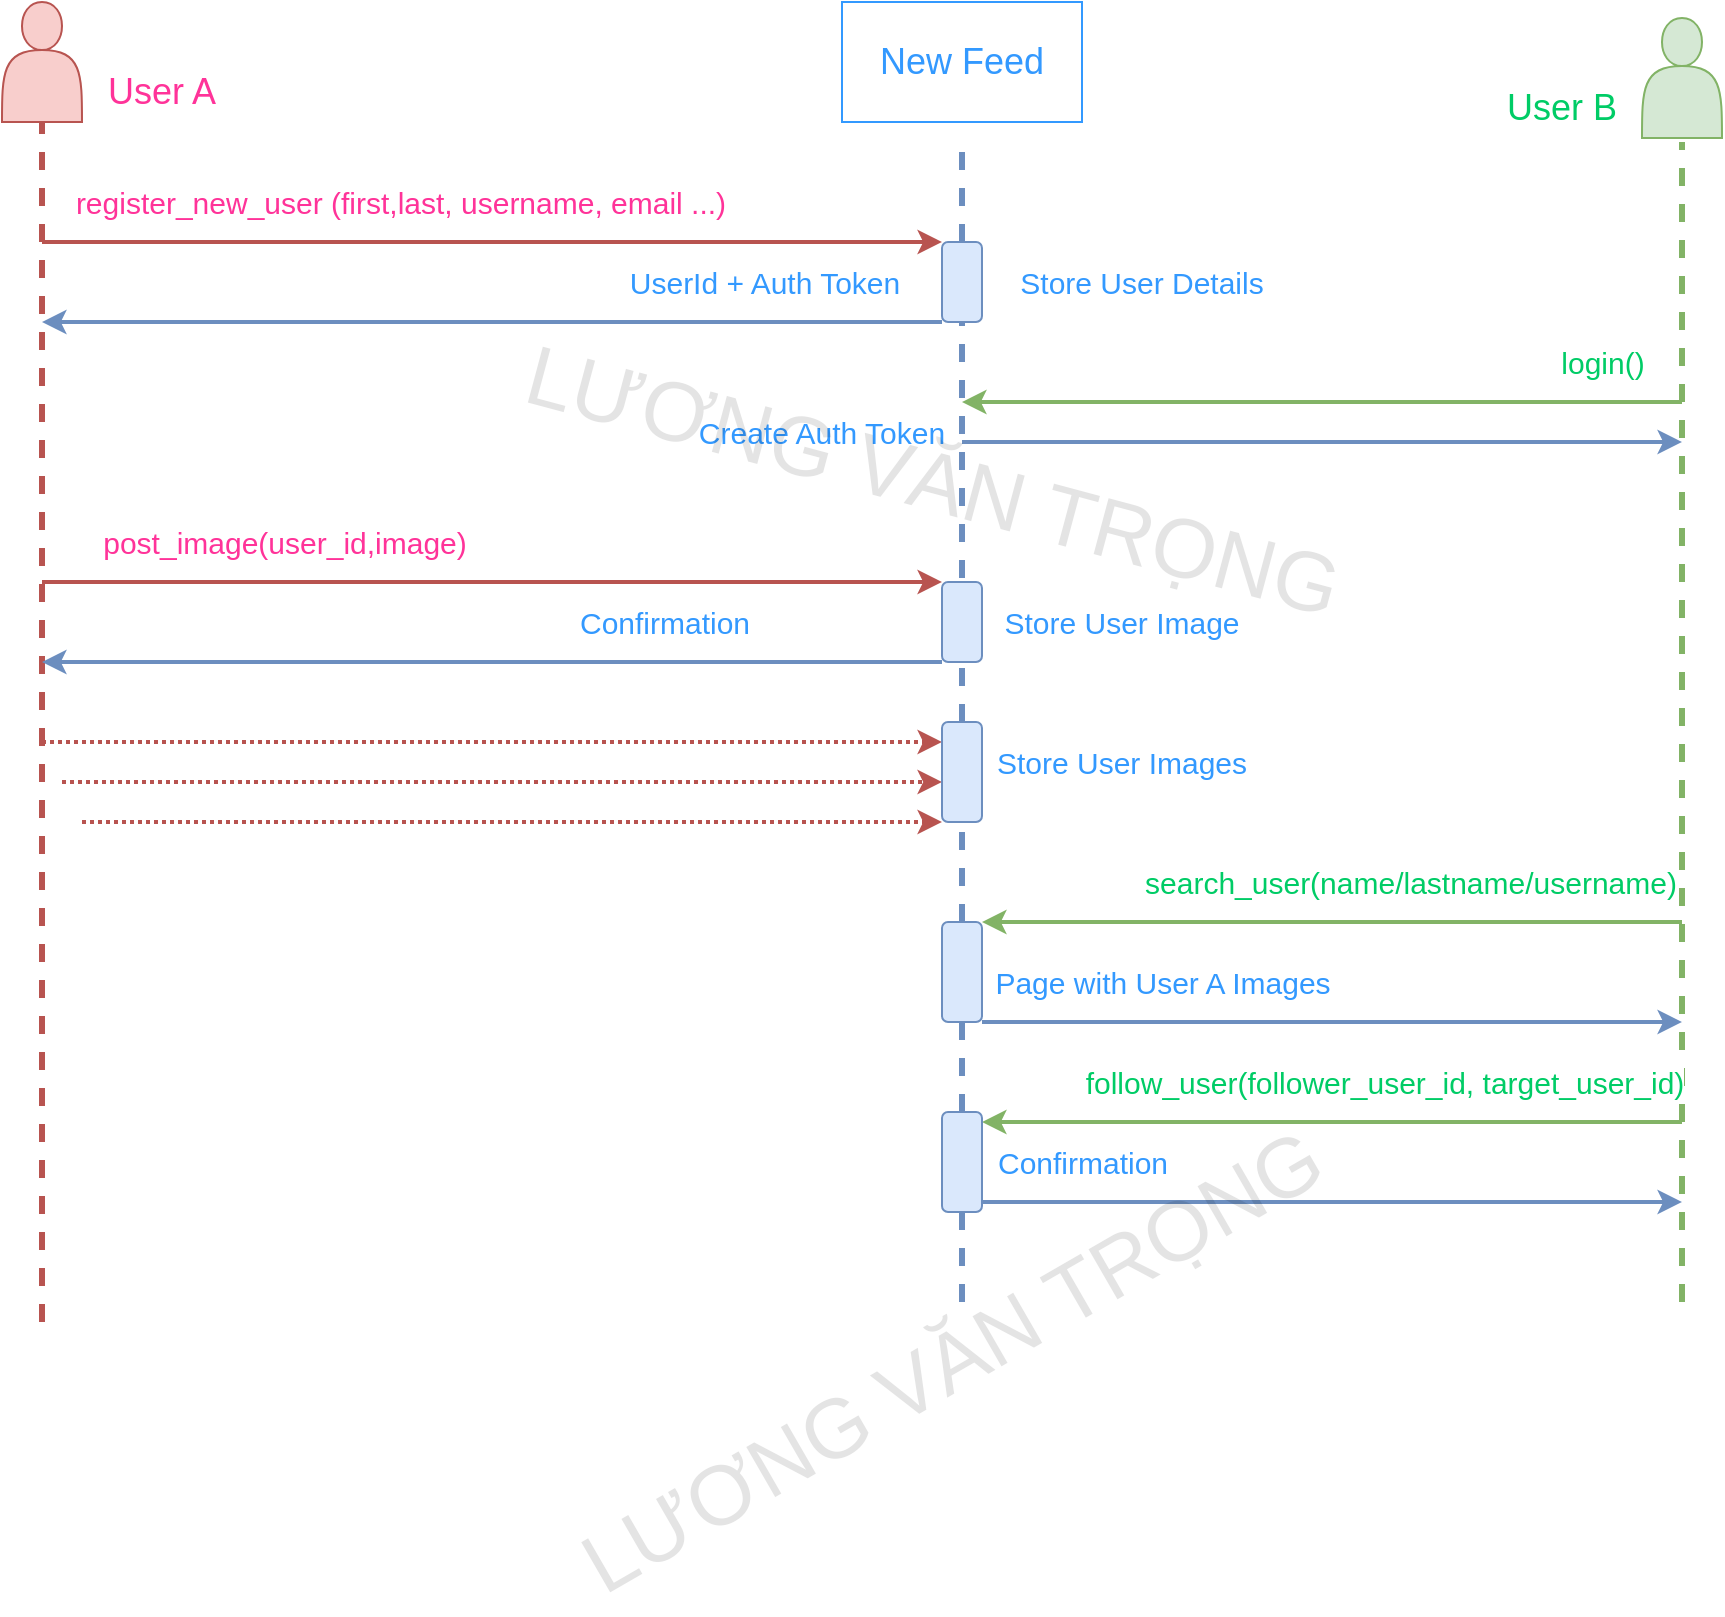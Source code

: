 <mxfile version="21.1.7" type="github">
  <diagram name="Page-1" id="2YBvvXClWsGukQMizWep">
    <mxGraphModel dx="2229" dy="771" grid="1" gridSize="10" guides="1" tooltips="1" connect="1" arrows="1" fold="1" page="1" pageScale="1" pageWidth="850" pageHeight="1100" math="0" shadow="0">
      <root>
        <mxCell id="0" />
        <mxCell id="1" parent="0" />
        <mxCell id="LCfFhCDuTouoKT35dzvF-9" value="" style="endArrow=none;dashed=1;html=1;rounded=0;entryX=0.5;entryY=1;entryDx=0;entryDy=0;strokeWidth=3;fillColor=#f8cecc;strokeColor=#b85450;" edge="1" parent="1" target="LCfFhCDuTouoKT35dzvF-10">
          <mxGeometry width="50" height="50" relative="1" as="geometry">
            <mxPoint x="-20" y="710" as="sourcePoint" />
            <mxPoint x="-20.5" y="132" as="targetPoint" />
          </mxGeometry>
        </mxCell>
        <mxCell id="LCfFhCDuTouoKT35dzvF-10" value="" style="shape=actor;whiteSpace=wrap;html=1;fillColor=#f8cecc;strokeColor=#b85450;" vertex="1" parent="1">
          <mxGeometry x="-40" y="50" width="40" height="60" as="geometry" />
        </mxCell>
        <mxCell id="LCfFhCDuTouoKT35dzvF-11" value="" style="shape=actor;whiteSpace=wrap;html=1;fillColor=#d5e8d4;strokeColor=#82b366;" vertex="1" parent="1">
          <mxGeometry x="780" y="58" width="40" height="60" as="geometry" />
        </mxCell>
        <mxCell id="LCfFhCDuTouoKT35dzvF-12" value="" style="endArrow=none;dashed=1;html=1;rounded=0;strokeWidth=3;fillColor=#dae8fc;strokeColor=#6c8ebf;" edge="1" parent="1" source="LCfFhCDuTouoKT35dzvF-17">
          <mxGeometry width="50" height="50" relative="1" as="geometry">
            <mxPoint x="440" y="510" as="sourcePoint" />
            <mxPoint x="440" y="120" as="targetPoint" />
          </mxGeometry>
        </mxCell>
        <mxCell id="LCfFhCDuTouoKT35dzvF-13" value="" style="endArrow=none;dashed=1;html=1;rounded=0;strokeWidth=3;fillColor=#d5e8d4;strokeColor=#82b366;" edge="1" parent="1">
          <mxGeometry width="50" height="50" relative="1" as="geometry">
            <mxPoint x="800" y="700" as="sourcePoint" />
            <mxPoint x="800" y="120" as="targetPoint" />
          </mxGeometry>
        </mxCell>
        <mxCell id="LCfFhCDuTouoKT35dzvF-14" value="" style="endArrow=classic;html=1;rounded=0;strokeWidth=2;fillColor=#f8cecc;strokeColor=#b85450;entryX=0;entryY=1;entryDx=0;entryDy=0;" edge="1" parent="1" target="LCfFhCDuTouoKT35dzvF-17">
          <mxGeometry width="50" height="50" relative="1" as="geometry">
            <mxPoint x="-20" y="170" as="sourcePoint" />
            <mxPoint x="440" y="170" as="targetPoint" />
          </mxGeometry>
        </mxCell>
        <mxCell id="LCfFhCDuTouoKT35dzvF-38" value="register_new_user (first,last, username, email ...)" style="edgeLabel;html=1;align=center;verticalAlign=middle;resizable=0;points=[];fontSize=15;fontColor=#FF3399;" vertex="1" connectable="0" parent="LCfFhCDuTouoKT35dzvF-14">
          <mxGeometry x="-0.774" y="1" relative="1" as="geometry">
            <mxPoint x="128" y="-19" as="offset" />
          </mxGeometry>
        </mxCell>
        <mxCell id="LCfFhCDuTouoKT35dzvF-18" value="" style="endArrow=none;dashed=1;html=1;rounded=0;strokeWidth=3;fillColor=#dae8fc;strokeColor=#6c8ebf;" edge="1" parent="1" source="LCfFhCDuTouoKT35dzvF-46" target="LCfFhCDuTouoKT35dzvF-17">
          <mxGeometry width="50" height="50" relative="1" as="geometry">
            <mxPoint x="440" y="790" as="sourcePoint" />
            <mxPoint x="440" y="120" as="targetPoint" />
          </mxGeometry>
        </mxCell>
        <mxCell id="LCfFhCDuTouoKT35dzvF-17" value="" style="rounded=1;whiteSpace=wrap;html=1;rotation=90;fillColor=#dae8fc;strokeColor=#6c8ebf;" vertex="1" parent="1">
          <mxGeometry x="420" y="180" width="40" height="20" as="geometry" />
        </mxCell>
        <mxCell id="LCfFhCDuTouoKT35dzvF-19" value="" style="endArrow=classic;html=1;rounded=0;strokeWidth=2;fillColor=#dae8fc;strokeColor=#6c8ebf;" edge="1" parent="1">
          <mxGeometry width="50" height="50" relative="1" as="geometry">
            <mxPoint x="430" y="210" as="sourcePoint" />
            <mxPoint x="-20" y="210" as="targetPoint" />
          </mxGeometry>
        </mxCell>
        <mxCell id="LCfFhCDuTouoKT35dzvF-36" value="UserId + Auth Token" style="edgeLabel;html=1;align=center;verticalAlign=middle;resizable=0;points=[];fontSize=15;fontColor=#3399FF;" vertex="1" connectable="0" parent="LCfFhCDuTouoKT35dzvF-19">
          <mxGeometry x="0.065" y="-1" relative="1" as="geometry">
            <mxPoint x="150" y="-19" as="offset" />
          </mxGeometry>
        </mxCell>
        <mxCell id="LCfFhCDuTouoKT35dzvF-21" value="Store User Details" style="text;html=1;strokeColor=none;fillColor=none;align=center;verticalAlign=middle;whiteSpace=wrap;rounded=0;fontSize=15;fontColor=#3399FF;" vertex="1" parent="1">
          <mxGeometry x="460" y="175" width="140" height="30" as="geometry" />
        </mxCell>
        <mxCell id="LCfFhCDuTouoKT35dzvF-22" value="" style="endArrow=classic;html=1;rounded=0;fillColor=#d5e8d4;strokeColor=#82b366;strokeWidth=2;" edge="1" parent="1">
          <mxGeometry width="50" height="50" relative="1" as="geometry">
            <mxPoint x="800" y="250" as="sourcePoint" />
            <mxPoint x="440" y="250" as="targetPoint" />
          </mxGeometry>
        </mxCell>
        <mxCell id="LCfFhCDuTouoKT35dzvF-42" value="login()" style="edgeLabel;html=1;align=center;verticalAlign=middle;resizable=0;points=[];fontSize=15;fontFamily=Helvetica;fontColor=#00CC66;" vertex="1" connectable="0" parent="LCfFhCDuTouoKT35dzvF-22">
          <mxGeometry x="-0.778" relative="1" as="geometry">
            <mxPoint y="-20" as="offset" />
          </mxGeometry>
        </mxCell>
        <mxCell id="LCfFhCDuTouoKT35dzvF-24" value="Create Auth Token" style="text;html=1;strokeColor=none;fillColor=none;align=center;verticalAlign=middle;whiteSpace=wrap;rounded=0;fontSize=15;fontColor=#3399FF;" vertex="1" parent="1">
          <mxGeometry x="300" y="250" width="140" height="30" as="geometry" />
        </mxCell>
        <mxCell id="LCfFhCDuTouoKT35dzvF-26" value="" style="endArrow=classic;html=1;rounded=0;strokeWidth=2;fillColor=#dae8fc;strokeColor=#6c8ebf;" edge="1" parent="1">
          <mxGeometry width="50" height="50" relative="1" as="geometry">
            <mxPoint x="440" y="270" as="sourcePoint" />
            <mxPoint x="800" y="270" as="targetPoint" />
          </mxGeometry>
        </mxCell>
        <mxCell id="LCfFhCDuTouoKT35dzvF-27" value="" style="endArrow=classic;html=1;rounded=0;fillColor=#f8cecc;strokeColor=#b85450;strokeWidth=2;entryX=0;entryY=1;entryDx=0;entryDy=0;" edge="1" parent="1" target="LCfFhCDuTouoKT35dzvF-30">
          <mxGeometry width="50" height="50" relative="1" as="geometry">
            <mxPoint x="-20" y="340" as="sourcePoint" />
            <mxPoint x="440" y="340" as="targetPoint" />
          </mxGeometry>
        </mxCell>
        <mxCell id="LCfFhCDuTouoKT35dzvF-29" value="&lt;font color=&quot;#ff3399&quot;&gt;post_image(user_id,image)&lt;/font&gt;" style="edgeLabel;html=1;align=center;verticalAlign=middle;resizable=0;points=[];fontSize=15;fontColor=#CC00CC;" vertex="1" connectable="0" parent="LCfFhCDuTouoKT35dzvF-27">
          <mxGeometry x="-0.052" y="1" relative="1" as="geometry">
            <mxPoint x="-93" y="-19" as="offset" />
          </mxGeometry>
        </mxCell>
        <mxCell id="LCfFhCDuTouoKT35dzvF-30" value="" style="rounded=1;whiteSpace=wrap;html=1;rotation=90;fillColor=#dae8fc;strokeColor=#6c8ebf;" vertex="1" parent="1">
          <mxGeometry x="420" y="350" width="40" height="20" as="geometry" />
        </mxCell>
        <mxCell id="LCfFhCDuTouoKT35dzvF-32" value="" style="endArrow=classic;html=1;rounded=0;strokeWidth=2;fillColor=#dae8fc;strokeColor=#6c8ebf;" edge="1" parent="1">
          <mxGeometry width="50" height="50" relative="1" as="geometry">
            <mxPoint x="430" y="380" as="sourcePoint" />
            <mxPoint x="-20" y="380" as="targetPoint" />
          </mxGeometry>
        </mxCell>
        <mxCell id="LCfFhCDuTouoKT35dzvF-33" value="Confirmation" style="edgeLabel;html=1;align=center;verticalAlign=middle;resizable=0;points=[];fontSize=15;fontColor=#3399FF;" vertex="1" connectable="0" parent="LCfFhCDuTouoKT35dzvF-32">
          <mxGeometry x="0.043" y="-4" relative="1" as="geometry">
            <mxPoint x="95" y="-16" as="offset" />
          </mxGeometry>
        </mxCell>
        <mxCell id="LCfFhCDuTouoKT35dzvF-34" value="Store User Image" style="text;html=1;strokeColor=none;fillColor=none;align=center;verticalAlign=middle;whiteSpace=wrap;rounded=0;fontSize=15;fontColor=#3399FF;" vertex="1" parent="1">
          <mxGeometry x="450" y="345" width="140" height="30" as="geometry" />
        </mxCell>
        <mxCell id="LCfFhCDuTouoKT35dzvF-39" value="LƯƠNG VĂN TRỌNG" style="text;html=1;strokeColor=none;fillColor=none;align=center;verticalAlign=middle;whiteSpace=wrap;rounded=0;spacingBottom=0;rotation=15;fontSize=42;fontColor=#000000;textOpacity=10;" vertex="1" parent="1">
          <mxGeometry x="213.0" y="270" width="425" height="40" as="geometry" />
        </mxCell>
        <mxCell id="LCfFhCDuTouoKT35dzvF-43" value="" style="endArrow=classic;html=1;rounded=0;fontFamily=Helvetica;fontSize=12;fontColor=default;dashed=1;dashPattern=1 1;fillColor=#f8cecc;strokeColor=#b85450;strokeWidth=2;" edge="1" parent="1">
          <mxGeometry width="50" height="50" relative="1" as="geometry">
            <mxPoint x="-20" y="420" as="sourcePoint" />
            <mxPoint x="430" y="420" as="targetPoint" />
          </mxGeometry>
        </mxCell>
        <mxCell id="LCfFhCDuTouoKT35dzvF-44" value="" style="endArrow=classic;html=1;rounded=0;fontFamily=Helvetica;fontSize=12;fontColor=default;dashed=1;dashPattern=1 1;fillColor=#f8cecc;strokeColor=#b85450;strokeWidth=2;" edge="1" parent="1">
          <mxGeometry width="50" height="50" relative="1" as="geometry">
            <mxPoint x="-10" y="440" as="sourcePoint" />
            <mxPoint x="430" y="440" as="targetPoint" />
          </mxGeometry>
        </mxCell>
        <mxCell id="LCfFhCDuTouoKT35dzvF-45" value="" style="endArrow=classic;html=1;rounded=0;fontFamily=Helvetica;fontSize=12;fontColor=default;dashed=1;dashPattern=1 1;fillColor=#f8cecc;strokeColor=#b85450;strokeWidth=2;" edge="1" parent="1">
          <mxGeometry width="50" height="50" relative="1" as="geometry">
            <mxPoint y="460" as="sourcePoint" />
            <mxPoint x="430" y="460" as="targetPoint" />
          </mxGeometry>
        </mxCell>
        <mxCell id="LCfFhCDuTouoKT35dzvF-47" value="" style="endArrow=none;dashed=1;html=1;rounded=0;strokeWidth=3;fillColor=#dae8fc;strokeColor=#6c8ebf;" edge="1" parent="1" source="LCfFhCDuTouoKT35dzvF-52" target="LCfFhCDuTouoKT35dzvF-46">
          <mxGeometry width="50" height="50" relative="1" as="geometry">
            <mxPoint x="440" y="790" as="sourcePoint" />
            <mxPoint x="440" y="210" as="targetPoint" />
          </mxGeometry>
        </mxCell>
        <mxCell id="LCfFhCDuTouoKT35dzvF-46" value="" style="rounded=1;whiteSpace=wrap;html=1;rotation=90;fillColor=#dae8fc;strokeColor=#6c8ebf;" vertex="1" parent="1">
          <mxGeometry x="415" y="425" width="50" height="20" as="geometry" />
        </mxCell>
        <mxCell id="LCfFhCDuTouoKT35dzvF-48" value="Store User Images" style="text;html=1;strokeColor=none;fillColor=none;align=center;verticalAlign=middle;whiteSpace=wrap;rounded=0;fontSize=15;fontColor=#3399FF;" vertex="1" parent="1">
          <mxGeometry x="450" y="415" width="140" height="30" as="geometry" />
        </mxCell>
        <mxCell id="LCfFhCDuTouoKT35dzvF-49" value="" style="endArrow=classic;html=1;rounded=0;fontFamily=Helvetica;fontSize=12;fontColor=default;fillColor=#d5e8d4;strokeColor=#82b366;strokeWidth=2;entryX=0;entryY=0;entryDx=0;entryDy=0;" edge="1" parent="1" target="LCfFhCDuTouoKT35dzvF-52">
          <mxGeometry width="50" height="50" relative="1" as="geometry">
            <mxPoint x="800" y="510" as="sourcePoint" />
            <mxPoint x="460" y="510" as="targetPoint" />
          </mxGeometry>
        </mxCell>
        <mxCell id="LCfFhCDuTouoKT35dzvF-50" value="search_user(name/lastname/username)" style="edgeLabel;html=1;align=center;verticalAlign=middle;resizable=0;points=[];fontSize=15;fontFamily=Helvetica;fontColor=#00CC66;" vertex="1" connectable="0" parent="LCfFhCDuTouoKT35dzvF-49">
          <mxGeometry x="-0.317" y="3" relative="1" as="geometry">
            <mxPoint x="-17" y="-23" as="offset" />
          </mxGeometry>
        </mxCell>
        <mxCell id="LCfFhCDuTouoKT35dzvF-53" value="" style="endArrow=none;dashed=1;html=1;rounded=0;strokeWidth=3;fillColor=#dae8fc;strokeColor=#6c8ebf;" edge="1" parent="1" source="LCfFhCDuTouoKT35dzvF-58" target="LCfFhCDuTouoKT35dzvF-52">
          <mxGeometry width="50" height="50" relative="1" as="geometry">
            <mxPoint x="440" y="790" as="sourcePoint" />
            <mxPoint x="440" y="460" as="targetPoint" />
          </mxGeometry>
        </mxCell>
        <mxCell id="LCfFhCDuTouoKT35dzvF-52" value="" style="rounded=1;whiteSpace=wrap;html=1;rotation=90;fillColor=#dae8fc;strokeColor=#6c8ebf;" vertex="1" parent="1">
          <mxGeometry x="415" y="525" width="50" height="20" as="geometry" />
        </mxCell>
        <mxCell id="LCfFhCDuTouoKT35dzvF-54" value="" style="endArrow=classic;html=1;rounded=0;strokeWidth=2;fillColor=#dae8fc;strokeColor=#6c8ebf;" edge="1" parent="1">
          <mxGeometry width="50" height="50" relative="1" as="geometry">
            <mxPoint x="450" y="560" as="sourcePoint" />
            <mxPoint x="800" y="560" as="targetPoint" />
          </mxGeometry>
        </mxCell>
        <mxCell id="LCfFhCDuTouoKT35dzvF-55" value="Page with User A Images" style="edgeLabel;html=1;align=center;verticalAlign=middle;resizable=0;points=[];fontSize=15;fontColor=#3399FF;" vertex="1" connectable="0" parent="LCfFhCDuTouoKT35dzvF-54">
          <mxGeometry x="0.043" y="-4" relative="1" as="geometry">
            <mxPoint x="-93" y="-24" as="offset" />
          </mxGeometry>
        </mxCell>
        <mxCell id="LCfFhCDuTouoKT35dzvF-56" value="" style="endArrow=classic;html=1;rounded=0;fontFamily=Helvetica;fontSize=12;fontColor=default;fillColor=#d5e8d4;strokeColor=#82b366;strokeWidth=2;entryX=0;entryY=0;entryDx=0;entryDy=0;" edge="1" parent="1">
          <mxGeometry width="50" height="50" relative="1" as="geometry">
            <mxPoint x="800" y="610" as="sourcePoint" />
            <mxPoint x="450" y="610" as="targetPoint" />
          </mxGeometry>
        </mxCell>
        <mxCell id="LCfFhCDuTouoKT35dzvF-57" value="follow_user(follower_user_id, target_user_id)" style="edgeLabel;html=1;align=center;verticalAlign=middle;resizable=0;points=[];fontSize=15;fontFamily=Helvetica;fontColor=#00CC66;" vertex="1" connectable="0" parent="LCfFhCDuTouoKT35dzvF-56">
          <mxGeometry x="-0.317" y="3" relative="1" as="geometry">
            <mxPoint x="-30" y="-23" as="offset" />
          </mxGeometry>
        </mxCell>
        <mxCell id="LCfFhCDuTouoKT35dzvF-59" value="" style="endArrow=none;dashed=1;html=1;rounded=0;strokeWidth=3;fillColor=#dae8fc;strokeColor=#6c8ebf;" edge="1" parent="1" target="LCfFhCDuTouoKT35dzvF-58">
          <mxGeometry width="50" height="50" relative="1" as="geometry">
            <mxPoint x="440" y="700" as="sourcePoint" />
            <mxPoint x="440" y="560" as="targetPoint" />
          </mxGeometry>
        </mxCell>
        <mxCell id="LCfFhCDuTouoKT35dzvF-58" value="" style="rounded=1;whiteSpace=wrap;html=1;rotation=90;fillColor=#dae8fc;strokeColor=#6c8ebf;" vertex="1" parent="1">
          <mxGeometry x="415" y="620" width="50" height="20" as="geometry" />
        </mxCell>
        <mxCell id="LCfFhCDuTouoKT35dzvF-60" value="" style="endArrow=classic;html=1;rounded=0;strokeWidth=2;fillColor=#dae8fc;strokeColor=#6c8ebf;" edge="1" parent="1">
          <mxGeometry width="50" height="50" relative="1" as="geometry">
            <mxPoint x="450" y="650" as="sourcePoint" />
            <mxPoint x="800" y="650" as="targetPoint" />
          </mxGeometry>
        </mxCell>
        <mxCell id="LCfFhCDuTouoKT35dzvF-61" value="Confirmation" style="edgeLabel;html=1;align=center;verticalAlign=middle;resizable=0;points=[];fontSize=15;fontColor=#3399FF;" vertex="1" connectable="0" parent="LCfFhCDuTouoKT35dzvF-60">
          <mxGeometry x="0.043" y="-4" relative="1" as="geometry">
            <mxPoint x="-133" y="-24" as="offset" />
          </mxGeometry>
        </mxCell>
        <mxCell id="LCfFhCDuTouoKT35dzvF-63" value="User B" style="text;html=1;strokeColor=none;fillColor=none;align=center;verticalAlign=middle;whiteSpace=wrap;rounded=0;fontSize=18;fontFamily=Helvetica;fontColor=#00CC66;" vertex="1" parent="1">
          <mxGeometry x="710" y="88" width="60" height="30" as="geometry" />
        </mxCell>
        <mxCell id="LCfFhCDuTouoKT35dzvF-64" value="User A" style="text;html=1;strokeColor=none;fillColor=none;align=center;verticalAlign=middle;whiteSpace=wrap;rounded=0;fontSize=18;fontFamily=Helvetica;fontColor=#FF3399;" vertex="1" parent="1">
          <mxGeometry x="10" y="80" width="60" height="30" as="geometry" />
        </mxCell>
        <mxCell id="LCfFhCDuTouoKT35dzvF-65" value="LƯƠNG VĂN TRỌNG" style="text;html=1;strokeColor=none;fillColor=none;align=center;verticalAlign=middle;whiteSpace=wrap;rounded=0;spacingBottom=0;rotation=-30;fontSize=42;fontColor=#000000;textOpacity=10;" vertex="1" parent="1">
          <mxGeometry x="223.0" y="710" width="425" height="40" as="geometry" />
        </mxCell>
        <mxCell id="LCfFhCDuTouoKT35dzvF-66" value="New Feed" style="rounded=0;whiteSpace=wrap;html=1;fontFamily=Helvetica;fontSize=18;fontColor=#3399FF;fillColor=none;gradientColor=none;strokeColor=#3399FF;" vertex="1" parent="1">
          <mxGeometry x="380" y="50" width="120" height="60" as="geometry" />
        </mxCell>
      </root>
    </mxGraphModel>
  </diagram>
</mxfile>
